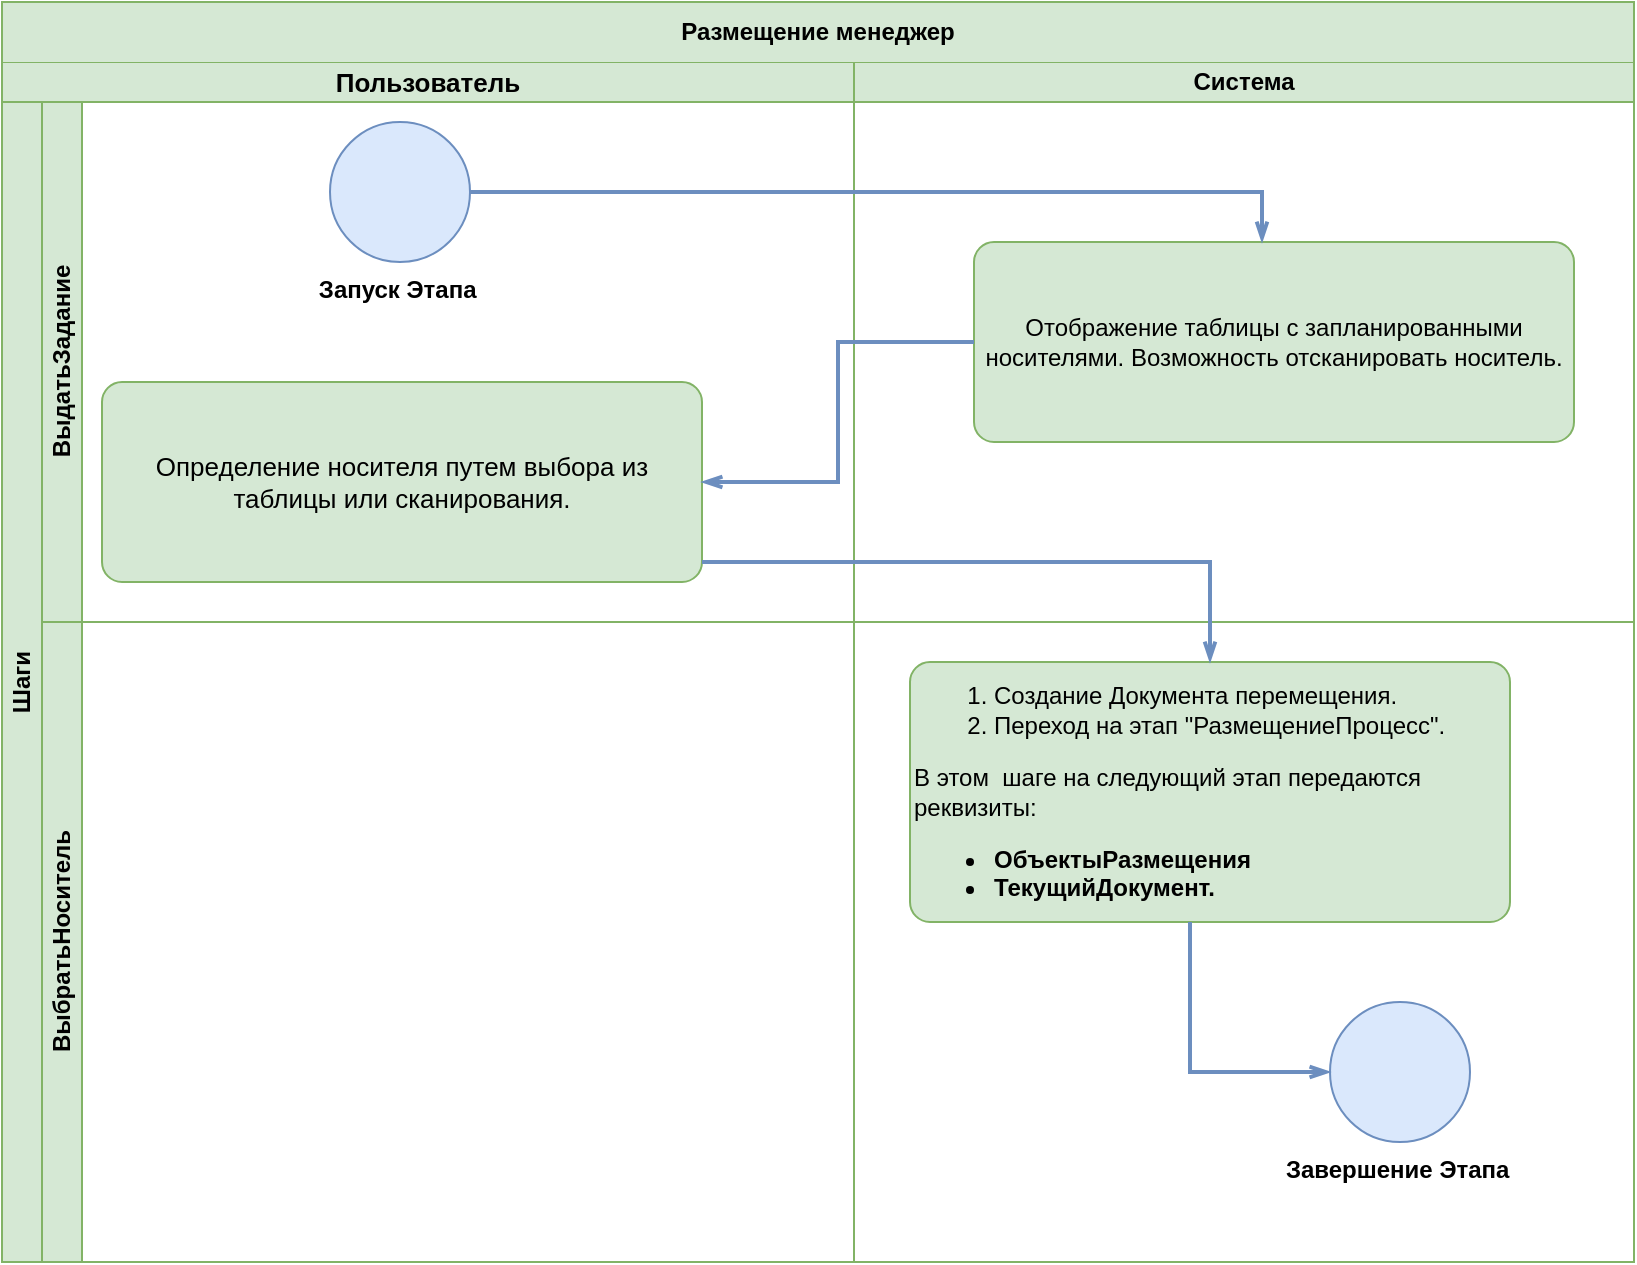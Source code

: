 <mxfile version="20.6.0" type="github">
  <diagram id="lS7HPwzp3S88eX9oaWHC" name="Страница 1">
    <mxGraphModel dx="990" dy="2889" grid="1" gridSize="10" guides="1" tooltips="1" connect="1" arrows="1" fold="1" page="1" pageScale="1" pageWidth="827" pageHeight="1169" math="0" shadow="0">
      <root>
        <mxCell id="0" />
        <mxCell id="pbdZzH9BzlkMKFEg-Ah4-12" value="Шаги" style="locked=1;" parent="0" visible="0" />
        <mxCell id="1" style="" parent="0" />
        <mxCell id="pbdZzH9BzlkMKFEg-Ah4-5" value="Шаги&lt;br&gt;" style="swimlane;html=1;childLayout=stackLayout;resizeParent=1;resizeParentMax=0;horizontal=0;startSize=20;horizontalStack=0;whiteSpace=wrap;fillColor=#d5e8d4;strokeColor=#82b366;" vertex="1" parent="1">
          <mxGeometry x="6" y="-2280" width="816" height="580" as="geometry" />
        </mxCell>
        <mxCell id="pbdZzH9BzlkMKFEg-Ah4-8" value="ВыдатьЗадание&lt;br&gt;" style="swimlane;html=1;startSize=20;horizontal=0;fillColor=#d5e8d4;strokeColor=#82b366;" vertex="1" parent="pbdZzH9BzlkMKFEg-Ah4-5">
          <mxGeometry x="20" width="796" height="260" as="geometry" />
        </mxCell>
        <mxCell id="pbdZzH9BzlkMKFEg-Ah4-7" value="ВыбратьНоситель" style="swimlane;html=1;startSize=20;horizontal=0;fillColor=#d5e8d4;strokeColor=#82b366;" vertex="1" parent="pbdZzH9BzlkMKFEg-Ah4-5">
          <mxGeometry x="20" y="260" width="796" height="320" as="geometry" />
        </mxCell>
        <mxCell id="pbdZzH9BzlkMKFEg-Ah4-16" value="Пользователь" style="swimlane;startSize=20;whiteSpace=wrap;html=1;fillColor=#d5e8d4;strokeColor=#82b366;fontSize=13;" vertex="1" parent="1">
          <mxGeometry x="6" y="-2300" width="426" height="600" as="geometry" />
        </mxCell>
        <mxCell id="pbdZzH9BzlkMKFEg-Ah4-22" value="&lt;font style=&quot;font-size: 13px;&quot;&gt;Определение носителя путем выбора из таблицы или сканирования.&lt;/font&gt;" style="points=[[0.25,0,0],[0.5,0,0],[0.75,0,0],[1,0.25,0],[1,0.5,0],[1,0.75,0],[0.75,1,0],[0.5,1,0],[0.25,1,0],[0,0.75,0],[0,0.5,0],[0,0.25,0]];shape=mxgraph.bpmn.task;whiteSpace=wrap;rectStyle=rounded;size=10;html=1;taskMarker=abstract;fillColor=#d5e8d4;strokeColor=#82b366;" vertex="1" parent="pbdZzH9BzlkMKFEg-Ah4-16">
          <mxGeometry x="50" y="160" width="300" height="100" as="geometry" />
        </mxCell>
        <mxCell id="pbdZzH9BzlkMKFEg-Ah4-19" value="Запуск Этапа&amp;nbsp;" style="points=[[0.145,0.145,0],[0.5,0,0],[0.855,0.145,0],[1,0.5,0],[0.855,0.855,0],[0.5,1,0],[0.145,0.855,0],[0,0.5,0]];shape=mxgraph.bpmn.event;html=1;verticalLabelPosition=bottom;labelBackgroundColor=#ffffff;verticalAlign=top;align=center;perimeter=ellipsePerimeter;outlineConnect=0;aspect=fixed;outline=standard;symbol=general;fillColor=#dae8fc;strokeColor=#6c8ebf;fontStyle=1" vertex="1" parent="pbdZzH9BzlkMKFEg-Ah4-16">
          <mxGeometry x="164" y="30" width="70" height="70" as="geometry" />
        </mxCell>
        <mxCell id="pbdZzH9BzlkMKFEg-Ah4-17" value="Система&lt;br&gt;" style="swimlane;startSize=20;whiteSpace=wrap;html=1;fillColor=#d5e8d4;strokeColor=#82b366;" vertex="1" parent="1">
          <mxGeometry x="432" y="-2300" width="390" height="600" as="geometry" />
        </mxCell>
        <mxCell id="pbdZzH9BzlkMKFEg-Ah4-21" value="Отображение таблицы с запланированными носителями. Возможность отсканировать носитель." style="points=[[0.25,0,0],[0.5,0,0],[0.75,0,0],[1,0.25,0],[1,0.5,0],[1,0.75,0],[0.75,1,0],[0.5,1,0],[0.25,1,0],[0,0.75,0],[0,0.5,0],[0,0.25,0]];shape=mxgraph.bpmn.task;whiteSpace=wrap;rectStyle=rounded;size=10;html=1;taskMarker=abstract;fillColor=#d5e8d4;strokeColor=#82b366;" vertex="1" parent="pbdZzH9BzlkMKFEg-Ah4-17">
          <mxGeometry x="60" y="90" width="300" height="100" as="geometry" />
        </mxCell>
        <mxCell id="pbdZzH9BzlkMKFEg-Ah4-26" value="&lt;ol&gt;&lt;li&gt;Создание Документа перемещения.&lt;/li&gt;&lt;li&gt;&lt;span style=&quot;background-color: initial;&quot;&gt;Переход на этап &quot;РазмещениеПроцесс&quot;.&lt;/span&gt;&lt;/li&gt;&lt;/ol&gt;&lt;span style=&quot;background-color: initial;&quot;&gt;&lt;div style=&quot;&quot;&gt;&lt;span style=&quot;background-color: initial;&quot;&gt;В этом&amp;nbsp; шаге на следующий этап передаются реквизиты:&amp;nbsp;&lt;/span&gt;&lt;/div&gt;&lt;div style=&quot;&quot;&gt;&lt;ul&gt;&lt;li&gt;&lt;span style=&quot;background-color: initial;&quot;&gt;&lt;b&gt;ОбъектыРазмещения&lt;/b&gt;&lt;/span&gt;&lt;/li&gt;&lt;li&gt;&lt;span style=&quot;background-color: initial;&quot;&gt;&lt;b&gt;ТекущийДокумент.&amp;nbsp;&lt;/b&gt;&lt;/span&gt;&lt;/li&gt;&lt;/ul&gt;&lt;/div&gt;&lt;/span&gt;" style="points=[[0.25,0,0],[0.5,0,0],[0.75,0,0],[1,0.25,0],[1,0.5,0],[1,0.75,0],[0.75,1,0],[0.5,1,0],[0.25,1,0],[0,0.75,0],[0,0.5,0],[0,0.25,0]];shape=mxgraph.bpmn.task;whiteSpace=wrap;rectStyle=rounded;size=10;html=1;taskMarker=abstract;fillColor=#d5e8d4;strokeColor=#82b366;align=left;" vertex="1" parent="pbdZzH9BzlkMKFEg-Ah4-17">
          <mxGeometry x="28" y="300" width="300" height="130" as="geometry" />
        </mxCell>
        <mxCell id="pbdZzH9BzlkMKFEg-Ah4-46" value="Завершение Этапа&amp;nbsp;" style="points=[[0.145,0.145,0],[0.5,0,0],[0.855,0.145,0],[1,0.5,0],[0.855,0.855,0],[0.5,1,0],[0.145,0.855,0],[0,0.5,0]];shape=mxgraph.bpmn.event;html=1;verticalLabelPosition=bottom;labelBackgroundColor=#ffffff;verticalAlign=top;align=center;perimeter=ellipsePerimeter;outlineConnect=0;aspect=fixed;outline=standard;symbol=general;fillColor=#dae8fc;strokeColor=#6c8ebf;fontStyle=1" vertex="1" parent="pbdZzH9BzlkMKFEg-Ah4-17">
          <mxGeometry x="238" y="470" width="70" height="70" as="geometry" />
        </mxCell>
        <mxCell id="pbdZzH9BzlkMKFEg-Ah4-47" value="" style="edgeStyle=elbowEdgeStyle;fontSize=12;html=1;endFill=0;startFill=0;endSize=6;startSize=6;endArrow=openThin;startArrow=none;rounded=0;fillColor=#dae8fc;strokeColor=#6c8ebf;entryX=0;entryY=0.5;entryDx=0;entryDy=0;entryPerimeter=0;strokeWidth=2;" edge="1" parent="pbdZzH9BzlkMKFEg-Ah4-17" source="pbdZzH9BzlkMKFEg-Ah4-26" target="pbdZzH9BzlkMKFEg-Ah4-46">
          <mxGeometry width="160" relative="1" as="geometry">
            <mxPoint x="128" y="480" as="sourcePoint" />
            <mxPoint x="334" y="515" as="targetPoint" />
            <Array as="points">
              <mxPoint x="168" y="510" />
              <mxPoint x="128" y="480" />
            </Array>
          </mxGeometry>
        </mxCell>
        <mxCell id="pbdZzH9BzlkMKFEg-Ah4-23" value="" style="edgeStyle=elbowEdgeStyle;fontSize=12;html=1;endFill=0;startFill=0;endSize=6;startSize=6;endArrow=openThin;startArrow=none;rounded=0;entryX=1;entryY=0.5;entryDx=0;entryDy=0;entryPerimeter=0;exitX=0;exitY=0.5;exitDx=0;exitDy=0;exitPerimeter=0;fillColor=#dae8fc;strokeColor=#6c8ebf;strokeWidth=2;" edge="1" parent="1" source="pbdZzH9BzlkMKFEg-Ah4-21" target="pbdZzH9BzlkMKFEg-Ah4-22">
          <mxGeometry width="160" relative="1" as="geometry">
            <mxPoint x="326" y="-1900" as="sourcePoint" />
            <mxPoint x="486" y="-1900" as="targetPoint" />
          </mxGeometry>
        </mxCell>
        <mxCell id="pbdZzH9BzlkMKFEg-Ah4-28" value="" style="edgeStyle=elbowEdgeStyle;fontSize=12;html=1;endFill=0;startFill=0;endSize=6;startSize=6;endArrow=openThin;startArrow=none;rounded=0;entryX=0.5;entryY=0;entryDx=0;entryDy=0;entryPerimeter=0;elbow=vertical;fillColor=#dae8fc;strokeColor=#6c8ebf;strokeWidth=2;" edge="1" parent="1" source="pbdZzH9BzlkMKFEg-Ah4-22" target="pbdZzH9BzlkMKFEg-Ah4-26">
          <mxGeometry width="160" relative="1" as="geometry">
            <mxPoint x="195" y="-2040" as="sourcePoint" />
            <mxPoint x="636" y="-1900" as="targetPoint" />
            <Array as="points">
              <mxPoint x="496" y="-2050" />
              <mxPoint x="456" y="-2060" />
              <mxPoint x="426" y="-1900" />
            </Array>
          </mxGeometry>
        </mxCell>
        <mxCell id="pbdZzH9BzlkMKFEg-Ah4-24" value="" style="edgeStyle=elbowEdgeStyle;fontSize=12;html=1;endFill=0;startFill=0;endSize=6;startSize=6;endArrow=openThin;startArrow=none;rounded=0;exitX=1;exitY=0.5;exitDx=0;exitDy=0;exitPerimeter=0;fillColor=#dae8fc;strokeColor=#6c8ebf;strokeWidth=2;" edge="1" parent="1" source="pbdZzH9BzlkMKFEg-Ah4-19" target="pbdZzH9BzlkMKFEg-Ah4-21">
          <mxGeometry width="160" relative="1" as="geometry">
            <mxPoint x="696" y="-2200.5" as="sourcePoint" />
            <mxPoint x="636" y="-2080" as="targetPoint" />
            <Array as="points">
              <mxPoint x="636" y="-2130" />
            </Array>
          </mxGeometry>
        </mxCell>
        <mxCell id="pbdZzH9BzlkMKFEg-Ah4-14" value="Система/Пользователь" style="" parent="0" />
        <mxCell id="pbdZzH9BzlkMKFEg-Ah4-44" value="Размещение менеджер" style="swimlane;html=1;startSize=100;fontStyle=1;collapsible=0;horizontal=1;swimlaneLine=0;fillColor=#d5e8d4;whiteSpace=wrap;strokeColor=#82b366;" vertex="1" parent="pbdZzH9BzlkMKFEg-Ah4-14">
          <mxGeometry x="6" y="-2330" width="816" height="30" as="geometry" />
        </mxCell>
      </root>
    </mxGraphModel>
  </diagram>
</mxfile>
